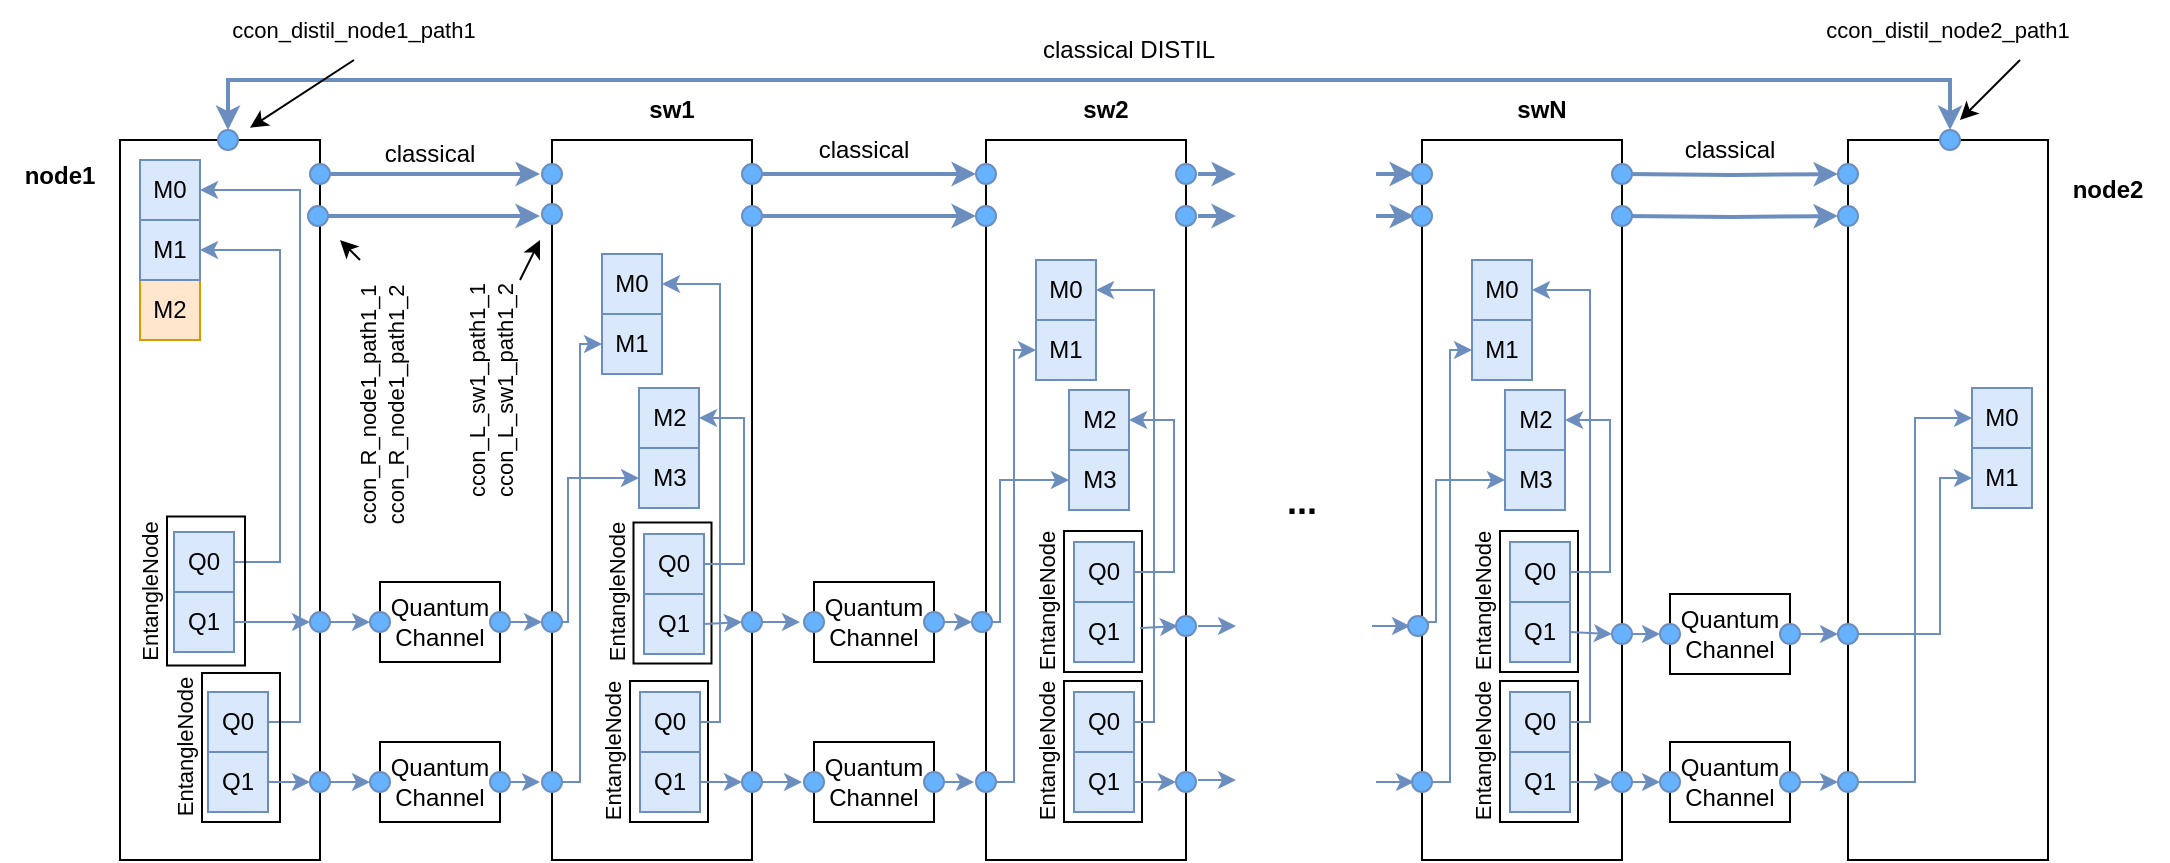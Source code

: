 <mxfile version="24.1.0" type="device">
  <diagram name="Página-1" id="eLkDxXY-62TLMYeRFwhm">
    <mxGraphModel dx="810" dy="454" grid="1" gridSize="10" guides="1" tooltips="1" connect="1" arrows="1" fold="1" page="1" pageScale="1" pageWidth="1169" pageHeight="827" math="0" shadow="0">
      <root>
        <mxCell id="0" />
        <mxCell id="1" parent="0" />
        <mxCell id="9aIz3eH4mraqbj3gu_Gu-1" value="" style="rounded=0;whiteSpace=wrap;html=1;" parent="1" vertex="1">
          <mxGeometry x="80" y="80" width="100" height="360" as="geometry" />
        </mxCell>
        <mxCell id="9aIz3eH4mraqbj3gu_Gu-2" value="&lt;b&gt;node1&lt;/b&gt;" style="text;html=1;align=center;verticalAlign=middle;whiteSpace=wrap;rounded=0;" parent="1" vertex="1">
          <mxGeometry x="20" y="83" width="60" height="30" as="geometry" />
        </mxCell>
        <mxCell id="9aIz3eH4mraqbj3gu_Gu-3" value="M2" style="rounded=0;whiteSpace=wrap;html=1;fillColor=#ffe6cc;strokeColor=#d79b00;" parent="1" vertex="1">
          <mxGeometry x="90" y="150" width="30" height="30" as="geometry" />
        </mxCell>
        <mxCell id="9aIz3eH4mraqbj3gu_Gu-4" value="M0" style="rounded=0;whiteSpace=wrap;html=1;fillColor=#dae8fc;strokeColor=#6c8ebf;" parent="1" vertex="1">
          <mxGeometry x="90" y="90" width="30" height="30" as="geometry" />
        </mxCell>
        <mxCell id="9aIz3eH4mraqbj3gu_Gu-5" value="M1" style="rounded=0;whiteSpace=wrap;html=1;fillColor=#dae8fc;strokeColor=#6c8ebf;" parent="1" vertex="1">
          <mxGeometry x="90" y="120" width="30" height="30" as="geometry" />
        </mxCell>
        <mxCell id="9aIz3eH4mraqbj3gu_Gu-9" style="edgeStyle=orthogonalEdgeStyle;rounded=0;orthogonalLoop=1;jettySize=auto;html=1;exitX=1;exitY=0.5;exitDx=0;exitDy=0;entryX=1;entryY=0.5;entryDx=0;entryDy=0;fillColor=#dae8fc;strokeColor=#6c8ebf;" parent="1" source="9aIz3eH4mraqbj3gu_Gu-6" target="9aIz3eH4mraqbj3gu_Gu-4" edge="1">
          <mxGeometry relative="1" as="geometry">
            <Array as="points">
              <mxPoint x="170" y="371" />
              <mxPoint x="170" y="105" />
            </Array>
          </mxGeometry>
        </mxCell>
        <mxCell id="9aIz3eH4mraqbj3gu_Gu-6" value="Q0" style="rounded=0;whiteSpace=wrap;html=1;fillColor=#dae8fc;strokeColor=#6c8ebf;" parent="1" vertex="1">
          <mxGeometry x="124" y="356" width="30" height="30" as="geometry" />
        </mxCell>
        <mxCell id="9aIz3eH4mraqbj3gu_Gu-8" value="&lt;div&gt;&lt;font style=&quot;font-size: 11px;&quot;&gt;EntangleNode&lt;/font&gt;&lt;br&gt;&lt;/div&gt;" style="rounded=0;whiteSpace=wrap;html=1;rotation=-90;fillColor=none;labelPosition=center;verticalLabelPosition=top;align=center;verticalAlign=bottom;labelBackgroundColor=default;" parent="1" vertex="1">
          <mxGeometry x="103.25" y="364.25" width="74.5" height="39" as="geometry" />
        </mxCell>
        <mxCell id="9aIz3eH4mraqbj3gu_Gu-11" style="edgeStyle=orthogonalEdgeStyle;rounded=0;orthogonalLoop=1;jettySize=auto;html=1;exitX=1;exitY=0.5;exitDx=0;exitDy=0;entryX=0;entryY=0.5;entryDx=0;entryDy=0;fillColor=#dae8fc;strokeColor=#6c8ebf;" parent="1" source="9aIz3eH4mraqbj3gu_Gu-7" target="9aIz3eH4mraqbj3gu_Gu-10" edge="1">
          <mxGeometry relative="1" as="geometry" />
        </mxCell>
        <mxCell id="9aIz3eH4mraqbj3gu_Gu-7" value="Q1" style="rounded=0;whiteSpace=wrap;html=1;fillColor=#dae8fc;strokeColor=#6c8ebf;" parent="1" vertex="1">
          <mxGeometry x="124" y="386" width="30" height="30" as="geometry" />
        </mxCell>
        <mxCell id="9aIz3eH4mraqbj3gu_Gu-19" style="edgeStyle=orthogonalEdgeStyle;rounded=0;orthogonalLoop=1;jettySize=auto;html=1;exitX=1;exitY=0.5;exitDx=0;exitDy=0;entryX=0;entryY=0.5;entryDx=0;entryDy=0;fillColor=#dae8fc;strokeColor=#6c8ebf;" parent="1" source="9aIz3eH4mraqbj3gu_Gu-10" target="9aIz3eH4mraqbj3gu_Gu-16" edge="1">
          <mxGeometry relative="1" as="geometry" />
        </mxCell>
        <mxCell id="9aIz3eH4mraqbj3gu_Gu-10" value="" style="ellipse;whiteSpace=wrap;html=1;aspect=fixed;fillColor=#66B2FF;strokeColor=#6c8ebf;" parent="1" vertex="1">
          <mxGeometry x="175" y="396" width="10" height="10" as="geometry" />
        </mxCell>
        <mxCell id="9aIz3eH4mraqbj3gu_Gu-121" style="edgeStyle=orthogonalEdgeStyle;rounded=0;orthogonalLoop=1;jettySize=auto;html=1;exitX=1;exitY=0.5;exitDx=0;exitDy=0;fillColor=#dae8fc;strokeColor=#6c8ebf;strokeWidth=2;" parent="1" source="9aIz3eH4mraqbj3gu_Gu-12" edge="1">
          <mxGeometry relative="1" as="geometry">
            <mxPoint x="290" y="97" as="targetPoint" />
          </mxGeometry>
        </mxCell>
        <mxCell id="9aIz3eH4mraqbj3gu_Gu-12" value="" style="ellipse;whiteSpace=wrap;html=1;aspect=fixed;fillColor=#66B2FF;strokeColor=#6c8ebf;" parent="1" vertex="1">
          <mxGeometry x="175" y="92" width="10" height="10" as="geometry" />
        </mxCell>
        <mxCell id="9aIz3eH4mraqbj3gu_Gu-14" value="Quantum&lt;div&gt;Channel&lt;/div&gt;" style="rounded=0;whiteSpace=wrap;html=1;" parent="1" vertex="1">
          <mxGeometry x="210" y="381" width="60" height="40" as="geometry" />
        </mxCell>
        <mxCell id="9aIz3eH4mraqbj3gu_Gu-16" value="" style="ellipse;whiteSpace=wrap;html=1;aspect=fixed;fillColor=#66B2FF;strokeColor=#6c8ebf;" parent="1" vertex="1">
          <mxGeometry x="205" y="396" width="10" height="10" as="geometry" />
        </mxCell>
        <mxCell id="9aIz3eH4mraqbj3gu_Gu-37" style="edgeStyle=orthogonalEdgeStyle;rounded=0;orthogonalLoop=1;jettySize=auto;html=1;exitX=1;exitY=0.5;exitDx=0;exitDy=0;fillColor=#dae8fc;strokeColor=#6c8ebf;" parent="1" source="9aIz3eH4mraqbj3gu_Gu-20" edge="1">
          <mxGeometry relative="1" as="geometry">
            <mxPoint x="290" y="401" as="targetPoint" />
          </mxGeometry>
        </mxCell>
        <mxCell id="9aIz3eH4mraqbj3gu_Gu-20" value="" style="ellipse;whiteSpace=wrap;html=1;aspect=fixed;fillColor=#66B2FF;strokeColor=#6c8ebf;" parent="1" vertex="1">
          <mxGeometry x="265" y="396" width="10" height="10" as="geometry" />
        </mxCell>
        <mxCell id="9aIz3eH4mraqbj3gu_Gu-21" value="" style="rounded=0;whiteSpace=wrap;html=1;" parent="1" vertex="1">
          <mxGeometry x="296" y="80" width="100" height="360" as="geometry" />
        </mxCell>
        <mxCell id="9aIz3eH4mraqbj3gu_Gu-22" value="&lt;b&gt;sw1&lt;/b&gt;" style="text;html=1;align=center;verticalAlign=middle;whiteSpace=wrap;rounded=0;" parent="1" vertex="1">
          <mxGeometry x="326" y="50" width="60" height="30" as="geometry" />
        </mxCell>
        <mxCell id="9aIz3eH4mraqbj3gu_Gu-24" value="M0" style="rounded=0;whiteSpace=wrap;html=1;fillColor=#dae8fc;strokeColor=#6c8ebf;" parent="1" vertex="1">
          <mxGeometry x="321" y="137" width="30" height="30" as="geometry" />
        </mxCell>
        <mxCell id="9aIz3eH4mraqbj3gu_Gu-25" value="M1" style="rounded=0;whiteSpace=wrap;html=1;fillColor=#dae8fc;strokeColor=#6c8ebf;" parent="1" vertex="1">
          <mxGeometry x="321" y="167" width="30" height="30" as="geometry" />
        </mxCell>
        <mxCell id="9aIz3eH4mraqbj3gu_Gu-28" value="&lt;div&gt;&lt;font style=&quot;font-size: 11px;&quot;&gt;EntangleNode&lt;/font&gt;&lt;br&gt;&lt;/div&gt;" style="rounded=0;whiteSpace=wrap;html=1;rotation=-90;fillColor=none;labelPosition=center;verticalLabelPosition=top;align=center;verticalAlign=bottom;labelBackgroundColor=default;" parent="1" vertex="1">
          <mxGeometry x="319.25" y="366.25" width="70.5" height="39" as="geometry" />
        </mxCell>
        <mxCell id="9aIz3eH4mraqbj3gu_Gu-42" style="edgeStyle=orthogonalEdgeStyle;rounded=0;orthogonalLoop=1;jettySize=auto;html=1;exitX=1;exitY=0.5;exitDx=0;exitDy=0;entryX=1;entryY=0.5;entryDx=0;entryDy=0;fillColor=#dae8fc;strokeColor=#6c8ebf;" parent="1" source="9aIz3eH4mraqbj3gu_Gu-27" target="9aIz3eH4mraqbj3gu_Gu-24" edge="1">
          <mxGeometry relative="1" as="geometry">
            <Array as="points">
              <mxPoint x="380" y="371" />
              <mxPoint x="380" y="152" />
            </Array>
          </mxGeometry>
        </mxCell>
        <mxCell id="9aIz3eH4mraqbj3gu_Gu-27" value="Q0" style="rounded=0;whiteSpace=wrap;html=1;fillColor=#dae8fc;strokeColor=#6c8ebf;" parent="1" vertex="1">
          <mxGeometry x="340" y="356" width="30" height="30" as="geometry" />
        </mxCell>
        <mxCell id="9aIz3eH4mraqbj3gu_Gu-29" style="edgeStyle=orthogonalEdgeStyle;rounded=0;orthogonalLoop=1;jettySize=auto;html=1;exitX=1;exitY=0.5;exitDx=0;exitDy=0;entryX=0;entryY=0.5;entryDx=0;entryDy=0;fillColor=#dae8fc;strokeColor=#6c8ebf;" parent="1" source="9aIz3eH4mraqbj3gu_Gu-30" target="9aIz3eH4mraqbj3gu_Gu-32" edge="1">
          <mxGeometry relative="1" as="geometry" />
        </mxCell>
        <mxCell id="9aIz3eH4mraqbj3gu_Gu-30" value="Q1" style="rounded=0;whiteSpace=wrap;html=1;fillColor=#dae8fc;strokeColor=#6c8ebf;" parent="1" vertex="1">
          <mxGeometry x="340" y="386" width="30" height="30" as="geometry" />
        </mxCell>
        <mxCell id="9aIz3eH4mraqbj3gu_Gu-31" style="edgeStyle=orthogonalEdgeStyle;rounded=0;orthogonalLoop=1;jettySize=auto;html=1;exitX=1;exitY=0.5;exitDx=0;exitDy=0;entryX=0;entryY=0.5;entryDx=0;entryDy=0;fillColor=#dae8fc;strokeColor=#6c8ebf;" parent="1" source="9aIz3eH4mraqbj3gu_Gu-32" edge="1">
          <mxGeometry relative="1" as="geometry">
            <mxPoint x="421" y="401" as="targetPoint" />
          </mxGeometry>
        </mxCell>
        <mxCell id="9aIz3eH4mraqbj3gu_Gu-32" value="" style="ellipse;whiteSpace=wrap;html=1;aspect=fixed;fillColor=#66B2FF;strokeColor=#6c8ebf;" parent="1" vertex="1">
          <mxGeometry x="391" y="396" width="10" height="10" as="geometry" />
        </mxCell>
        <mxCell id="9aIz3eH4mraqbj3gu_Gu-106" style="edgeStyle=orthogonalEdgeStyle;rounded=0;orthogonalLoop=1;jettySize=auto;html=1;exitX=1;exitY=0.5;exitDx=0;exitDy=0;entryX=0;entryY=0.5;entryDx=0;entryDy=0;fillColor=#dae8fc;strokeColor=#6c8ebf;strokeWidth=2;" parent="1" source="9aIz3eH4mraqbj3gu_Gu-33" target="9aIz3eH4mraqbj3gu_Gu-62" edge="1">
          <mxGeometry relative="1" as="geometry" />
        </mxCell>
        <mxCell id="9aIz3eH4mraqbj3gu_Gu-33" value="" style="ellipse;whiteSpace=wrap;html=1;aspect=fixed;fillColor=#66B2FF;strokeColor=#6c8ebf;" parent="1" vertex="1">
          <mxGeometry x="391" y="92" width="10" height="10" as="geometry" />
        </mxCell>
        <mxCell id="9aIz3eH4mraqbj3gu_Gu-41" style="edgeStyle=orthogonalEdgeStyle;rounded=0;orthogonalLoop=1;jettySize=auto;html=1;exitX=1;exitY=0.5;exitDx=0;exitDy=0;entryX=0;entryY=0.5;entryDx=0;entryDy=0;fillColor=#dae8fc;strokeColor=#6c8ebf;" parent="1" source="9aIz3eH4mraqbj3gu_Gu-35" target="9aIz3eH4mraqbj3gu_Gu-25" edge="1">
          <mxGeometry relative="1" as="geometry">
            <Array as="points">
              <mxPoint x="310" y="401" />
              <mxPoint x="310" y="182" />
            </Array>
          </mxGeometry>
        </mxCell>
        <mxCell id="9aIz3eH4mraqbj3gu_Gu-35" value="" style="ellipse;whiteSpace=wrap;html=1;aspect=fixed;fillColor=#66B2FF;strokeColor=#6c8ebf;" parent="1" vertex="1">
          <mxGeometry x="291" y="396" width="10" height="10" as="geometry" />
        </mxCell>
        <mxCell id="9aIz3eH4mraqbj3gu_Gu-13" value="" style="ellipse;whiteSpace=wrap;html=1;aspect=fixed;fillColor=#66B2FF;strokeColor=#6c8ebf;" parent="1" vertex="1">
          <mxGeometry x="291" y="92" width="10" height="10" as="geometry" />
        </mxCell>
        <mxCell id="9aIz3eH4mraqbj3gu_Gu-43" value="Quantum&lt;div&gt;Channel&lt;/div&gt;" style="rounded=0;whiteSpace=wrap;html=1;" parent="1" vertex="1">
          <mxGeometry x="427" y="381" width="60" height="40" as="geometry" />
        </mxCell>
        <mxCell id="9aIz3eH4mraqbj3gu_Gu-44" value="" style="ellipse;whiteSpace=wrap;html=1;aspect=fixed;fillColor=#66B2FF;strokeColor=#6c8ebf;" parent="1" vertex="1">
          <mxGeometry x="422" y="396" width="10" height="10" as="geometry" />
        </mxCell>
        <mxCell id="9aIz3eH4mraqbj3gu_Gu-45" style="edgeStyle=orthogonalEdgeStyle;rounded=0;orthogonalLoop=1;jettySize=auto;html=1;exitX=1;exitY=0.5;exitDx=0;exitDy=0;fillColor=#dae8fc;strokeColor=#6c8ebf;" parent="1" source="9aIz3eH4mraqbj3gu_Gu-46" edge="1">
          <mxGeometry relative="1" as="geometry">
            <mxPoint x="507" y="401" as="targetPoint" />
          </mxGeometry>
        </mxCell>
        <mxCell id="9aIz3eH4mraqbj3gu_Gu-46" value="" style="ellipse;whiteSpace=wrap;html=1;aspect=fixed;fillColor=#66B2FF;strokeColor=#6c8ebf;" parent="1" vertex="1">
          <mxGeometry x="482" y="396" width="10" height="10" as="geometry" />
        </mxCell>
        <mxCell id="9aIz3eH4mraqbj3gu_Gu-47" value="" style="rounded=0;whiteSpace=wrap;html=1;" parent="1" vertex="1">
          <mxGeometry x="513" y="80" width="100" height="360" as="geometry" />
        </mxCell>
        <mxCell id="9aIz3eH4mraqbj3gu_Gu-48" value="&lt;b&gt;sw2&lt;/b&gt;" style="text;html=1;align=center;verticalAlign=middle;whiteSpace=wrap;rounded=0;" parent="1" vertex="1">
          <mxGeometry x="543" y="50" width="60" height="30" as="geometry" />
        </mxCell>
        <mxCell id="9aIz3eH4mraqbj3gu_Gu-49" value="M0" style="rounded=0;whiteSpace=wrap;html=1;fillColor=#dae8fc;strokeColor=#6c8ebf;" parent="1" vertex="1">
          <mxGeometry x="538" y="140" width="30" height="30" as="geometry" />
        </mxCell>
        <mxCell id="9aIz3eH4mraqbj3gu_Gu-50" value="M1" style="rounded=0;whiteSpace=wrap;html=1;fillColor=#dae8fc;strokeColor=#6c8ebf;" parent="1" vertex="1">
          <mxGeometry x="538" y="170" width="30" height="30" as="geometry" />
        </mxCell>
        <mxCell id="9aIz3eH4mraqbj3gu_Gu-51" value="&lt;div&gt;&lt;font style=&quot;font-size: 11px;&quot;&gt;EntangleNode&lt;/font&gt;&lt;br&gt;&lt;/div&gt;" style="rounded=0;whiteSpace=wrap;html=1;rotation=-90;fillColor=none;labelPosition=center;verticalLabelPosition=top;align=center;verticalAlign=bottom;labelBackgroundColor=default;" parent="1" vertex="1">
          <mxGeometry x="536.25" y="366.25" width="70.5" height="39" as="geometry" />
        </mxCell>
        <mxCell id="9aIz3eH4mraqbj3gu_Gu-52" style="edgeStyle=orthogonalEdgeStyle;rounded=0;orthogonalLoop=1;jettySize=auto;html=1;exitX=1;exitY=0.5;exitDx=0;exitDy=0;entryX=1;entryY=0.5;entryDx=0;entryDy=0;fillColor=#dae8fc;strokeColor=#6c8ebf;" parent="1" source="9aIz3eH4mraqbj3gu_Gu-53" target="9aIz3eH4mraqbj3gu_Gu-49" edge="1">
          <mxGeometry relative="1" as="geometry">
            <Array as="points">
              <mxPoint x="597" y="371" />
              <mxPoint x="597" y="155" />
            </Array>
          </mxGeometry>
        </mxCell>
        <mxCell id="9aIz3eH4mraqbj3gu_Gu-53" value="Q0" style="rounded=0;whiteSpace=wrap;html=1;fillColor=#dae8fc;strokeColor=#6c8ebf;" parent="1" vertex="1">
          <mxGeometry x="557" y="356" width="30" height="30" as="geometry" />
        </mxCell>
        <mxCell id="9aIz3eH4mraqbj3gu_Gu-54" style="edgeStyle=orthogonalEdgeStyle;rounded=0;orthogonalLoop=1;jettySize=auto;html=1;exitX=1;exitY=0.5;exitDx=0;exitDy=0;entryX=0;entryY=0.5;entryDx=0;entryDy=0;fillColor=#dae8fc;strokeColor=#6c8ebf;" parent="1" source="9aIz3eH4mraqbj3gu_Gu-55" target="9aIz3eH4mraqbj3gu_Gu-57" edge="1">
          <mxGeometry relative="1" as="geometry" />
        </mxCell>
        <mxCell id="9aIz3eH4mraqbj3gu_Gu-55" value="Q1" style="rounded=0;whiteSpace=wrap;html=1;fillColor=#dae8fc;strokeColor=#6c8ebf;" parent="1" vertex="1">
          <mxGeometry x="557" y="386" width="30" height="30" as="geometry" />
        </mxCell>
        <mxCell id="9aIz3eH4mraqbj3gu_Gu-57" value="" style="ellipse;whiteSpace=wrap;html=1;aspect=fixed;fillColor=#66B2FF;strokeColor=#6c8ebf;" parent="1" vertex="1">
          <mxGeometry x="608" y="396" width="10" height="10" as="geometry" />
        </mxCell>
        <mxCell id="9aIz3eH4mraqbj3gu_Gu-58" value="" style="ellipse;whiteSpace=wrap;html=1;aspect=fixed;fillColor=#66B2FF;strokeColor=#6c8ebf;" parent="1" vertex="1">
          <mxGeometry x="608" y="92" width="10" height="10" as="geometry" />
        </mxCell>
        <mxCell id="9aIz3eH4mraqbj3gu_Gu-60" style="edgeStyle=orthogonalEdgeStyle;rounded=0;orthogonalLoop=1;jettySize=auto;html=1;exitX=1;exitY=0.5;exitDx=0;exitDy=0;entryX=0;entryY=0.5;entryDx=0;entryDy=0;fillColor=#dae8fc;strokeColor=#6c8ebf;" parent="1" source="9aIz3eH4mraqbj3gu_Gu-61" target="9aIz3eH4mraqbj3gu_Gu-50" edge="1">
          <mxGeometry relative="1" as="geometry">
            <Array as="points">
              <mxPoint x="527" y="401" />
              <mxPoint x="527" y="185" />
            </Array>
          </mxGeometry>
        </mxCell>
        <mxCell id="9aIz3eH4mraqbj3gu_Gu-61" value="" style="ellipse;whiteSpace=wrap;html=1;aspect=fixed;fillColor=#66B2FF;strokeColor=#6c8ebf;" parent="1" vertex="1">
          <mxGeometry x="508" y="396" width="10" height="10" as="geometry" />
        </mxCell>
        <mxCell id="9aIz3eH4mraqbj3gu_Gu-62" value="" style="ellipse;whiteSpace=wrap;html=1;aspect=fixed;fillColor=#66B2FF;strokeColor=#6c8ebf;" parent="1" vertex="1">
          <mxGeometry x="508" y="92" width="10" height="10" as="geometry" />
        </mxCell>
        <mxCell id="9aIz3eH4mraqbj3gu_Gu-63" value="&lt;b&gt;&lt;font style=&quot;font-size: 18px;&quot;&gt;...&lt;/font&gt;&lt;/b&gt;" style="rounded=0;whiteSpace=wrap;html=1;strokeColor=none;" parent="1" vertex="1">
          <mxGeometry x="641" y="100" width="60" height="321" as="geometry" />
        </mxCell>
        <mxCell id="9aIz3eH4mraqbj3gu_Gu-108" style="edgeStyle=orthogonalEdgeStyle;rounded=0;orthogonalLoop=1;jettySize=auto;html=1;exitX=1;exitY=0.5;exitDx=0;exitDy=0;fillColor=#dae8fc;strokeColor=#6c8ebf;strokeWidth=2;" parent="1" target="9aIz3eH4mraqbj3gu_Gu-107" edge="1">
          <mxGeometry relative="1" as="geometry">
            <mxPoint x="832" y="97" as="sourcePoint" />
          </mxGeometry>
        </mxCell>
        <mxCell id="9aIz3eH4mraqbj3gu_Gu-82" value="" style="rounded=0;whiteSpace=wrap;html=1;" parent="1" vertex="1">
          <mxGeometry x="944" y="80" width="100" height="360" as="geometry" />
        </mxCell>
        <mxCell id="9aIz3eH4mraqbj3gu_Gu-83" value="&lt;b&gt;node2&lt;/b&gt;" style="text;html=1;align=center;verticalAlign=middle;whiteSpace=wrap;rounded=0;" parent="1" vertex="1">
          <mxGeometry x="1044" y="90" width="60" height="30" as="geometry" />
        </mxCell>
        <mxCell id="9aIz3eH4mraqbj3gu_Gu-85" value="M0" style="rounded=0;whiteSpace=wrap;html=1;fillColor=#dae8fc;strokeColor=#6c8ebf;" parent="1" vertex="1">
          <mxGeometry x="1006" y="204" width="30" height="30" as="geometry" />
        </mxCell>
        <mxCell id="9aIz3eH4mraqbj3gu_Gu-86" value="M1" style="rounded=0;whiteSpace=wrap;html=1;fillColor=#dae8fc;strokeColor=#6c8ebf;" parent="1" vertex="1">
          <mxGeometry x="1006" y="234" width="30" height="30" as="geometry" />
        </mxCell>
        <mxCell id="9aIz3eH4mraqbj3gu_Gu-94" value="Quantum&lt;div&gt;Channel&lt;/div&gt;" style="rounded=0;whiteSpace=wrap;html=1;" parent="1" vertex="1">
          <mxGeometry x="855" y="381" width="60" height="40" as="geometry" />
        </mxCell>
        <mxCell id="9aIz3eH4mraqbj3gu_Gu-95" value="" style="ellipse;whiteSpace=wrap;html=1;aspect=fixed;fillColor=#66B2FF;strokeColor=#6c8ebf;" parent="1" vertex="1">
          <mxGeometry x="850" y="396" width="10" height="10" as="geometry" />
        </mxCell>
        <mxCell id="9aIz3eH4mraqbj3gu_Gu-98" style="edgeStyle=orthogonalEdgeStyle;rounded=0;orthogonalLoop=1;jettySize=auto;html=1;exitX=1;exitY=0.5;exitDx=0;exitDy=0;entryX=0;entryY=0.5;entryDx=0;entryDy=0;fillColor=#dae8fc;strokeColor=#6c8ebf;" parent="1" source="9aIz3eH4mraqbj3gu_Gu-96" target="9aIz3eH4mraqbj3gu_Gu-97" edge="1">
          <mxGeometry relative="1" as="geometry" />
        </mxCell>
        <mxCell id="9aIz3eH4mraqbj3gu_Gu-96" value="" style="ellipse;whiteSpace=wrap;html=1;aspect=fixed;fillColor=#66B2FF;strokeColor=#6c8ebf;" parent="1" vertex="1">
          <mxGeometry x="910" y="396" width="10" height="10" as="geometry" />
        </mxCell>
        <mxCell id="9aIz3eH4mraqbj3gu_Gu-103" style="edgeStyle=orthogonalEdgeStyle;rounded=0;orthogonalLoop=1;jettySize=auto;html=1;exitX=1;exitY=0.5;exitDx=0;exitDy=0;entryX=0;entryY=0.5;entryDx=0;entryDy=0;fillColor=#dae8fc;strokeColor=#6c8ebf;" parent="1" source="9aIz3eH4mraqbj3gu_Gu-97" target="9aIz3eH4mraqbj3gu_Gu-85" edge="1">
          <mxGeometry relative="1" as="geometry" />
        </mxCell>
        <mxCell id="9aIz3eH4mraqbj3gu_Gu-97" value="" style="ellipse;whiteSpace=wrap;html=1;aspect=fixed;fillColor=#66B2FF;strokeColor=#6c8ebf;" parent="1" vertex="1">
          <mxGeometry x="939" y="396" width="10" height="10" as="geometry" />
        </mxCell>
        <mxCell id="9aIz3eH4mraqbj3gu_Gu-100" style="edgeStyle=orthogonalEdgeStyle;rounded=0;orthogonalLoop=1;jettySize=auto;html=1;exitX=1;exitY=0.5;exitDx=0;exitDy=0;entryX=0;entryY=0.5;entryDx=0;entryDy=0;fillColor=#dae8fc;strokeColor=#6c8ebf;" parent="1" edge="1">
          <mxGeometry relative="1" as="geometry">
            <mxPoint x="619" y="400" as="sourcePoint" />
            <mxPoint x="638" y="400" as="targetPoint" />
          </mxGeometry>
        </mxCell>
        <mxCell id="9aIz3eH4mraqbj3gu_Gu-101" style="edgeStyle=orthogonalEdgeStyle;rounded=0;orthogonalLoop=1;jettySize=auto;html=1;exitX=1;exitY=0.5;exitDx=0;exitDy=0;entryX=0;entryY=0.5;entryDx=0;entryDy=0;fillColor=#dae8fc;strokeColor=#6c8ebf;strokeWidth=2;" parent="1" edge="1">
          <mxGeometry relative="1" as="geometry">
            <mxPoint x="619" y="97" as="sourcePoint" />
            <mxPoint x="638" y="97" as="targetPoint" />
          </mxGeometry>
        </mxCell>
        <mxCell id="9aIz3eH4mraqbj3gu_Gu-107" value="" style="ellipse;whiteSpace=wrap;html=1;aspect=fixed;fillColor=#66B2FF;strokeColor=#6c8ebf;" parent="1" vertex="1">
          <mxGeometry x="939" y="92" width="10" height="10" as="geometry" />
        </mxCell>
        <mxCell id="9aIz3eH4mraqbj3gu_Gu-109" value="classical" style="text;html=1;align=center;verticalAlign=middle;whiteSpace=wrap;rounded=0;" parent="1" vertex="1">
          <mxGeometry x="205" y="72" width="60" height="30" as="geometry" />
        </mxCell>
        <mxCell id="9aIz3eH4mraqbj3gu_Gu-110" value="classical" style="text;html=1;align=center;verticalAlign=middle;whiteSpace=wrap;rounded=0;" parent="1" vertex="1">
          <mxGeometry x="422" y="70" width="60" height="30" as="geometry" />
        </mxCell>
        <mxCell id="9aIz3eH4mraqbj3gu_Gu-111" value="classical" style="text;html=1;align=center;verticalAlign=middle;whiteSpace=wrap;rounded=0;" parent="1" vertex="1">
          <mxGeometry x="855" y="70" width="60" height="30" as="geometry" />
        </mxCell>
        <mxCell id="9aIz3eH4mraqbj3gu_Gu-115" value="ccon_L_sw1_path1_1&lt;div&gt;ccon_L_sw1_path1_2&lt;br&gt;&lt;/div&gt;" style="text;html=1;align=center;verticalAlign=middle;whiteSpace=wrap;rounded=0;fontSize=11;rotation=-90;" parent="1" vertex="1">
          <mxGeometry x="205" y="190" width="121" height="30" as="geometry" />
        </mxCell>
        <mxCell id="9aIz3eH4mraqbj3gu_Gu-112" value="ccon_R_node1_path1_1&lt;div&gt;ccon_R_node1_path1_2&lt;br&gt;&lt;/div&gt;" style="text;html=1;align=center;verticalAlign=middle;whiteSpace=wrap;rounded=0;fontSize=11;rotation=-90;" parent="1" vertex="1">
          <mxGeometry x="147.25" y="197" width="127.75" height="30" as="geometry" />
        </mxCell>
        <mxCell id="9aIz3eH4mraqbj3gu_Gu-123" value="" style="endArrow=classic;html=1;rounded=0;" parent="1" edge="1">
          <mxGeometry width="50" height="50" relative="1" as="geometry">
            <mxPoint x="200" y="140" as="sourcePoint" />
            <mxPoint x="190" y="130" as="targetPoint" />
          </mxGeometry>
        </mxCell>
        <mxCell id="9aIz3eH4mraqbj3gu_Gu-124" value="" style="endArrow=classic;html=1;rounded=0;" parent="1" edge="1">
          <mxGeometry width="50" height="50" relative="1" as="geometry">
            <mxPoint x="280" y="150" as="sourcePoint" />
            <mxPoint x="290" y="130" as="targetPoint" />
          </mxGeometry>
        </mxCell>
        <mxCell id="9aIz3eH4mraqbj3gu_Gu-128" style="edgeStyle=orthogonalEdgeStyle;rounded=0;orthogonalLoop=1;jettySize=auto;html=1;exitX=1;exitY=0.5;exitDx=0;exitDy=0;entryX=1;entryY=0.5;entryDx=0;entryDy=0;fillColor=#dae8fc;strokeColor=#6c8ebf;" parent="1" source="9aIz3eH4mraqbj3gu_Gu-125" target="9aIz3eH4mraqbj3gu_Gu-5" edge="1">
          <mxGeometry relative="1" as="geometry">
            <Array as="points">
              <mxPoint x="160" y="291" />
              <mxPoint x="160" y="135" />
            </Array>
          </mxGeometry>
        </mxCell>
        <mxCell id="9aIz3eH4mraqbj3gu_Gu-125" value="Q0" style="rounded=0;whiteSpace=wrap;html=1;fillColor=#dae8fc;strokeColor=#6c8ebf;" parent="1" vertex="1">
          <mxGeometry x="107" y="276" width="30" height="30" as="geometry" />
        </mxCell>
        <mxCell id="9aIz3eH4mraqbj3gu_Gu-126" value="&lt;div&gt;&lt;font style=&quot;font-size: 11px;&quot;&gt;EntangleNode&lt;/font&gt;&lt;br&gt;&lt;/div&gt;" style="rounded=0;whiteSpace=wrap;html=1;rotation=-90;fillColor=none;labelPosition=center;verticalLabelPosition=top;align=center;verticalAlign=bottom;labelBackgroundColor=default;" parent="1" vertex="1">
          <mxGeometry x="85.75" y="286" width="74.5" height="39" as="geometry" />
        </mxCell>
        <mxCell id="9aIz3eH4mraqbj3gu_Gu-141" style="edgeStyle=orthogonalEdgeStyle;rounded=0;orthogonalLoop=1;jettySize=auto;html=1;exitX=1;exitY=0.5;exitDx=0;exitDy=0;entryX=0;entryY=0.5;entryDx=0;entryDy=0;fillColor=#dae8fc;strokeColor=#6c8ebf;" parent="1" source="9aIz3eH4mraqbj3gu_Gu-127" target="9aIz3eH4mraqbj3gu_Gu-131" edge="1">
          <mxGeometry relative="1" as="geometry" />
        </mxCell>
        <mxCell id="9aIz3eH4mraqbj3gu_Gu-127" value="Q1" style="rounded=0;whiteSpace=wrap;html=1;fillColor=#dae8fc;strokeColor=#6c8ebf;" parent="1" vertex="1">
          <mxGeometry x="107" y="306" width="30" height="30" as="geometry" />
        </mxCell>
        <mxCell id="9aIz3eH4mraqbj3gu_Gu-142" style="edgeStyle=orthogonalEdgeStyle;rounded=0;orthogonalLoop=1;jettySize=auto;html=1;exitX=1;exitY=0.5;exitDx=0;exitDy=0;entryX=0;entryY=0.5;entryDx=0;entryDy=0;fillColor=#dae8fc;strokeColor=#6c8ebf;" parent="1" source="9aIz3eH4mraqbj3gu_Gu-131" target="9aIz3eH4mraqbj3gu_Gu-133" edge="1">
          <mxGeometry relative="1" as="geometry" />
        </mxCell>
        <mxCell id="9aIz3eH4mraqbj3gu_Gu-131" value="" style="ellipse;whiteSpace=wrap;html=1;aspect=fixed;fillColor=#66B2FF;strokeColor=#6c8ebf;" parent="1" vertex="1">
          <mxGeometry x="175" y="316" width="10" height="10" as="geometry" />
        </mxCell>
        <mxCell id="9aIz3eH4mraqbj3gu_Gu-132" value="Quantum&lt;div&gt;Channel&lt;/div&gt;" style="rounded=0;whiteSpace=wrap;html=1;" parent="1" vertex="1">
          <mxGeometry x="210" y="301" width="60" height="40" as="geometry" />
        </mxCell>
        <mxCell id="9aIz3eH4mraqbj3gu_Gu-133" value="" style="ellipse;whiteSpace=wrap;html=1;aspect=fixed;fillColor=#66B2FF;strokeColor=#6c8ebf;" parent="1" vertex="1">
          <mxGeometry x="205" y="316" width="10" height="10" as="geometry" />
        </mxCell>
        <mxCell id="9aIz3eH4mraqbj3gu_Gu-143" style="edgeStyle=orthogonalEdgeStyle;rounded=0;orthogonalLoop=1;jettySize=auto;html=1;exitX=1;exitY=0.5;exitDx=0;exitDy=0;entryX=0;entryY=0.5;entryDx=0;entryDy=0;fillColor=#dae8fc;strokeColor=#6c8ebf;" parent="1" target="9aIz3eH4mraqbj3gu_Gu-136" edge="1">
          <mxGeometry relative="1" as="geometry">
            <mxPoint x="275" y="321" as="sourcePoint" />
          </mxGeometry>
        </mxCell>
        <mxCell id="9aIz3eH4mraqbj3gu_Gu-154" style="edgeStyle=orthogonalEdgeStyle;rounded=0;orthogonalLoop=1;jettySize=auto;html=1;exitX=1;exitY=0.5;exitDx=0;exitDy=0;entryX=0;entryY=0.5;entryDx=0;entryDy=0;fillColor=#dae8fc;strokeColor=#6c8ebf;" parent="1" target="9aIz3eH4mraqbj3gu_Gu-149" edge="1">
          <mxGeometry relative="1" as="geometry">
            <mxPoint x="295" y="321" as="sourcePoint" />
            <mxPoint x="333.5" y="249" as="targetPoint" />
            <Array as="points">
              <mxPoint x="304" y="321" />
              <mxPoint x="304" y="249" />
            </Array>
          </mxGeometry>
        </mxCell>
        <mxCell id="9aIz3eH4mraqbj3gu_Gu-136" value="" style="ellipse;whiteSpace=wrap;html=1;aspect=fixed;fillColor=#66B2FF;strokeColor=#6c8ebf;" parent="1" vertex="1">
          <mxGeometry x="291" y="316" width="10" height="10" as="geometry" />
        </mxCell>
        <mxCell id="9aIz3eH4mraqbj3gu_Gu-147" style="edgeStyle=orthogonalEdgeStyle;rounded=0;orthogonalLoop=1;jettySize=auto;html=1;exitX=1;exitY=0.5;exitDx=0;exitDy=0;fillColor=#dae8fc;strokeColor=#6c8ebf;strokeWidth=2;" parent="1" source="9aIz3eH4mraqbj3gu_Gu-144" edge="1">
          <mxGeometry relative="1" as="geometry">
            <mxPoint x="290" y="118" as="targetPoint" />
          </mxGeometry>
        </mxCell>
        <mxCell id="9aIz3eH4mraqbj3gu_Gu-144" value="" style="ellipse;whiteSpace=wrap;html=1;aspect=fixed;fillColor=#66B2FF;strokeColor=#6c8ebf;" parent="1" vertex="1">
          <mxGeometry x="174" y="113" width="10" height="10" as="geometry" />
        </mxCell>
        <mxCell id="9aIz3eH4mraqbj3gu_Gu-146" value="" style="ellipse;whiteSpace=wrap;html=1;aspect=fixed;fillColor=#66B2FF;strokeColor=#6c8ebf;" parent="1" vertex="1">
          <mxGeometry x="291" y="112" width="10" height="10" as="geometry" />
        </mxCell>
        <mxCell id="9aIz3eH4mraqbj3gu_Gu-148" value="M2" style="rounded=0;whiteSpace=wrap;html=1;fillColor=#dae8fc;strokeColor=#6c8ebf;" parent="1" vertex="1">
          <mxGeometry x="339.5" y="204" width="30" height="30" as="geometry" />
        </mxCell>
        <mxCell id="9aIz3eH4mraqbj3gu_Gu-149" value="M3" style="rounded=0;whiteSpace=wrap;html=1;fillColor=#dae8fc;strokeColor=#6c8ebf;" parent="1" vertex="1">
          <mxGeometry x="339.5" y="234" width="30" height="30" as="geometry" />
        </mxCell>
        <mxCell id="9aIz3eH4mraqbj3gu_Gu-150" value="&lt;div&gt;&lt;font style=&quot;font-size: 11px;&quot;&gt;EntangleNode&lt;/font&gt;&lt;br&gt;&lt;/div&gt;" style="rounded=0;whiteSpace=wrap;html=1;rotation=-90;fillColor=none;labelPosition=center;verticalLabelPosition=top;align=center;verticalAlign=bottom;labelBackgroundColor=default;" parent="1" vertex="1">
          <mxGeometry x="321" y="287" width="70.5" height="39" as="geometry" />
        </mxCell>
        <mxCell id="9aIz3eH4mraqbj3gu_Gu-153" style="edgeStyle=orthogonalEdgeStyle;rounded=0;orthogonalLoop=1;jettySize=auto;html=1;exitX=1;exitY=0.5;exitDx=0;exitDy=0;entryX=1;entryY=0.5;entryDx=0;entryDy=0;fillColor=#dae8fc;strokeColor=#6c8ebf;" parent="1" source="9aIz3eH4mraqbj3gu_Gu-151" target="9aIz3eH4mraqbj3gu_Gu-148" edge="1">
          <mxGeometry relative="1" as="geometry" />
        </mxCell>
        <mxCell id="9aIz3eH4mraqbj3gu_Gu-151" value="Q0" style="rounded=0;whiteSpace=wrap;html=1;fillColor=#dae8fc;strokeColor=#6c8ebf;" parent="1" vertex="1">
          <mxGeometry x="342" y="277" width="30" height="30" as="geometry" />
        </mxCell>
        <mxCell id="9aIz3eH4mraqbj3gu_Gu-152" value="Q1" style="rounded=0;whiteSpace=wrap;html=1;fillColor=#dae8fc;strokeColor=#6c8ebf;" parent="1" vertex="1">
          <mxGeometry x="342" y="307" width="30" height="30" as="geometry" />
        </mxCell>
        <mxCell id="9aIz3eH4mraqbj3gu_Gu-155" style="edgeStyle=orthogonalEdgeStyle;rounded=0;orthogonalLoop=1;jettySize=auto;html=1;exitX=1;exitY=0.5;exitDx=0;exitDy=0;entryX=0;entryY=0.5;entryDx=0;entryDy=0;fillColor=#dae8fc;strokeColor=#6c8ebf;strokeWidth=2;" parent="1" source="9aIz3eH4mraqbj3gu_Gu-156" target="9aIz3eH4mraqbj3gu_Gu-158" edge="1">
          <mxGeometry relative="1" as="geometry" />
        </mxCell>
        <mxCell id="9aIz3eH4mraqbj3gu_Gu-156" value="" style="ellipse;whiteSpace=wrap;html=1;aspect=fixed;fillColor=#66B2FF;strokeColor=#6c8ebf;" parent="1" vertex="1">
          <mxGeometry x="391" y="113" width="10" height="10" as="geometry" />
        </mxCell>
        <mxCell id="9aIz3eH4mraqbj3gu_Gu-157" value="" style="ellipse;whiteSpace=wrap;html=1;aspect=fixed;fillColor=#66B2FF;strokeColor=#6c8ebf;" parent="1" vertex="1">
          <mxGeometry x="608" y="113" width="10" height="10" as="geometry" />
        </mxCell>
        <mxCell id="9aIz3eH4mraqbj3gu_Gu-158" value="" style="ellipse;whiteSpace=wrap;html=1;aspect=fixed;fillColor=#66B2FF;strokeColor=#6c8ebf;" parent="1" vertex="1">
          <mxGeometry x="508" y="113" width="10" height="10" as="geometry" />
        </mxCell>
        <mxCell id="9aIz3eH4mraqbj3gu_Gu-162" style="edgeStyle=orthogonalEdgeStyle;rounded=0;orthogonalLoop=1;jettySize=auto;html=1;exitX=1;exitY=0.5;exitDx=0;exitDy=0;entryX=0;entryY=0.5;entryDx=0;entryDy=0;fillColor=#dae8fc;strokeColor=#6c8ebf;strokeWidth=2;" parent="1" edge="1">
          <mxGeometry relative="1" as="geometry">
            <mxPoint x="619" y="118" as="sourcePoint" />
            <mxPoint x="638" y="118" as="targetPoint" />
          </mxGeometry>
        </mxCell>
        <mxCell id="9aIz3eH4mraqbj3gu_Gu-165" style="edgeStyle=orthogonalEdgeStyle;rounded=0;orthogonalLoop=1;jettySize=auto;html=1;exitX=1;exitY=0.5;exitDx=0;exitDy=0;fillColor=#dae8fc;strokeColor=#6c8ebf;strokeWidth=2;" parent="1" target="9aIz3eH4mraqbj3gu_Gu-167" edge="1">
          <mxGeometry relative="1" as="geometry">
            <mxPoint x="832" y="118" as="sourcePoint" />
          </mxGeometry>
        </mxCell>
        <mxCell id="9aIz3eH4mraqbj3gu_Gu-167" value="" style="ellipse;whiteSpace=wrap;html=1;aspect=fixed;fillColor=#66B2FF;strokeColor=#6c8ebf;" parent="1" vertex="1">
          <mxGeometry x="939" y="113" width="10" height="10" as="geometry" />
        </mxCell>
        <mxCell id="9aIz3eH4mraqbj3gu_Gu-187" style="edgeStyle=orthogonalEdgeStyle;rounded=0;orthogonalLoop=1;jettySize=auto;html=1;exitX=1;exitY=0.5;exitDx=0;exitDy=0;entryX=0;entryY=0.5;entryDx=0;entryDy=0;fillColor=#dae8fc;strokeColor=#6c8ebf;" parent="1" source="9aIz3eH4mraqbj3gu_Gu-170" target="9aIz3eH4mraqbj3gu_Gu-172" edge="1">
          <mxGeometry relative="1" as="geometry">
            <Array as="points">
              <mxPoint x="520" y="321" />
              <mxPoint x="520" y="250" />
            </Array>
          </mxGeometry>
        </mxCell>
        <mxCell id="9aIz3eH4mraqbj3gu_Gu-170" value="" style="ellipse;whiteSpace=wrap;html=1;aspect=fixed;fillColor=#66B2FF;strokeColor=#6c8ebf;" parent="1" vertex="1">
          <mxGeometry x="506" y="316" width="10" height="10" as="geometry" />
        </mxCell>
        <mxCell id="9aIz3eH4mraqbj3gu_Gu-171" value="M2" style="rounded=0;whiteSpace=wrap;html=1;fillColor=#dae8fc;strokeColor=#6c8ebf;" parent="1" vertex="1">
          <mxGeometry x="554.5" y="205" width="30" height="30" as="geometry" />
        </mxCell>
        <mxCell id="9aIz3eH4mraqbj3gu_Gu-172" value="M3" style="rounded=0;whiteSpace=wrap;html=1;fillColor=#dae8fc;strokeColor=#6c8ebf;" parent="1" vertex="1">
          <mxGeometry x="554.5" y="235" width="30" height="30" as="geometry" />
        </mxCell>
        <mxCell id="9aIz3eH4mraqbj3gu_Gu-173" value="&lt;div&gt;&lt;font style=&quot;font-size: 11px;&quot;&gt;EntangleNode&lt;/font&gt;&lt;br&gt;&lt;/div&gt;" style="rounded=0;whiteSpace=wrap;html=1;rotation=-90;fillColor=none;labelPosition=center;verticalLabelPosition=top;align=center;verticalAlign=bottom;labelBackgroundColor=default;" parent="1" vertex="1">
          <mxGeometry x="536.25" y="291.25" width="70.5" height="39" as="geometry" />
        </mxCell>
        <mxCell id="9aIz3eH4mraqbj3gu_Gu-174" style="edgeStyle=orthogonalEdgeStyle;rounded=0;orthogonalLoop=1;jettySize=auto;html=1;exitX=1;exitY=0.5;exitDx=0;exitDy=0;entryX=1;entryY=0.5;entryDx=0;entryDy=0;fillColor=#dae8fc;strokeColor=#6c8ebf;" parent="1" source="9aIz3eH4mraqbj3gu_Gu-175" target="9aIz3eH4mraqbj3gu_Gu-171" edge="1">
          <mxGeometry relative="1" as="geometry" />
        </mxCell>
        <mxCell id="9aIz3eH4mraqbj3gu_Gu-175" value="Q0" style="rounded=0;whiteSpace=wrap;html=1;fillColor=#dae8fc;strokeColor=#6c8ebf;" parent="1" vertex="1">
          <mxGeometry x="557" y="281" width="30" height="30" as="geometry" />
        </mxCell>
        <mxCell id="9aIz3eH4mraqbj3gu_Gu-176" value="Q1" style="rounded=0;whiteSpace=wrap;html=1;fillColor=#dae8fc;strokeColor=#6c8ebf;" parent="1" vertex="1">
          <mxGeometry x="557" y="311" width="30" height="30" as="geometry" />
        </mxCell>
        <mxCell id="9aIz3eH4mraqbj3gu_Gu-177" value="Quantum&lt;div&gt;Channel&lt;/div&gt;" style="rounded=0;whiteSpace=wrap;html=1;" parent="1" vertex="1">
          <mxGeometry x="427" y="301" width="60" height="40" as="geometry" />
        </mxCell>
        <mxCell id="9aIz3eH4mraqbj3gu_Gu-178" value="" style="ellipse;whiteSpace=wrap;html=1;aspect=fixed;fillColor=#66B2FF;strokeColor=#6c8ebf;" parent="1" vertex="1">
          <mxGeometry x="422" y="316" width="10" height="10" as="geometry" />
        </mxCell>
        <mxCell id="9aIz3eH4mraqbj3gu_Gu-186" style="edgeStyle=orthogonalEdgeStyle;rounded=0;orthogonalLoop=1;jettySize=auto;html=1;exitX=1;exitY=0.5;exitDx=0;exitDy=0;entryX=0;entryY=0.5;entryDx=0;entryDy=0;fillColor=#dae8fc;strokeColor=#6c8ebf;" parent="1" source="9aIz3eH4mraqbj3gu_Gu-179" target="9aIz3eH4mraqbj3gu_Gu-170" edge="1">
          <mxGeometry relative="1" as="geometry" />
        </mxCell>
        <mxCell id="9aIz3eH4mraqbj3gu_Gu-179" value="" style="ellipse;whiteSpace=wrap;html=1;aspect=fixed;fillColor=#66B2FF;strokeColor=#6c8ebf;" parent="1" vertex="1">
          <mxGeometry x="482" y="316" width="10" height="10" as="geometry" />
        </mxCell>
        <mxCell id="9aIz3eH4mraqbj3gu_Gu-190" style="edgeStyle=orthogonalEdgeStyle;rounded=0;orthogonalLoop=1;jettySize=auto;html=1;exitX=1;exitY=0.5;exitDx=0;exitDy=0;fillColor=#dae8fc;strokeColor=#6c8ebf;" parent="1" source="9aIz3eH4mraqbj3gu_Gu-180" edge="1">
          <mxGeometry relative="1" as="geometry">
            <mxPoint x="420" y="321" as="targetPoint" />
          </mxGeometry>
        </mxCell>
        <mxCell id="9aIz3eH4mraqbj3gu_Gu-180" value="" style="ellipse;whiteSpace=wrap;html=1;aspect=fixed;fillColor=#66B2FF;strokeColor=#6c8ebf;" parent="1" vertex="1">
          <mxGeometry x="391" y="316" width="10" height="10" as="geometry" />
        </mxCell>
        <mxCell id="9aIz3eH4mraqbj3gu_Gu-191" value="" style="endArrow=classic;html=1;rounded=0;exitX=1;exitY=0.5;exitDx=0;exitDy=0;entryX=0;entryY=0.5;entryDx=0;entryDy=0;fillColor=#dae8fc;strokeColor=#6c8ebf;" parent="1" source="9aIz3eH4mraqbj3gu_Gu-152" target="9aIz3eH4mraqbj3gu_Gu-180" edge="1">
          <mxGeometry width="50" height="50" relative="1" as="geometry">
            <mxPoint x="500" y="300" as="sourcePoint" />
            <mxPoint x="550" y="250" as="targetPoint" />
          </mxGeometry>
        </mxCell>
        <mxCell id="9aIz3eH4mraqbj3gu_Gu-192" value="" style="rounded=0;whiteSpace=wrap;html=1;" parent="1" vertex="1">
          <mxGeometry x="731" y="80" width="100" height="360" as="geometry" />
        </mxCell>
        <mxCell id="9aIz3eH4mraqbj3gu_Gu-193" value="&lt;b&gt;swN&lt;/b&gt;" style="text;html=1;align=center;verticalAlign=middle;whiteSpace=wrap;rounded=0;" parent="1" vertex="1">
          <mxGeometry x="761" y="50" width="60" height="30" as="geometry" />
        </mxCell>
        <mxCell id="9aIz3eH4mraqbj3gu_Gu-194" value="M0" style="rounded=0;whiteSpace=wrap;html=1;fillColor=#dae8fc;strokeColor=#6c8ebf;" parent="1" vertex="1">
          <mxGeometry x="756" y="140" width="30" height="30" as="geometry" />
        </mxCell>
        <mxCell id="9aIz3eH4mraqbj3gu_Gu-195" value="M1" style="rounded=0;whiteSpace=wrap;html=1;fillColor=#dae8fc;strokeColor=#6c8ebf;" parent="1" vertex="1">
          <mxGeometry x="756" y="170" width="30" height="30" as="geometry" />
        </mxCell>
        <mxCell id="9aIz3eH4mraqbj3gu_Gu-196" value="&lt;div&gt;&lt;font style=&quot;font-size: 11px;&quot;&gt;EntangleNode&lt;/font&gt;&lt;br&gt;&lt;/div&gt;" style="rounded=0;whiteSpace=wrap;html=1;rotation=-90;fillColor=none;labelPosition=center;verticalLabelPosition=top;align=center;verticalAlign=bottom;labelBackgroundColor=default;" parent="1" vertex="1">
          <mxGeometry x="754.25" y="366.25" width="70.5" height="39" as="geometry" />
        </mxCell>
        <mxCell id="9aIz3eH4mraqbj3gu_Gu-197" style="edgeStyle=orthogonalEdgeStyle;rounded=0;orthogonalLoop=1;jettySize=auto;html=1;exitX=1;exitY=0.5;exitDx=0;exitDy=0;entryX=1;entryY=0.5;entryDx=0;entryDy=0;fillColor=#dae8fc;strokeColor=#6c8ebf;" parent="1" source="9aIz3eH4mraqbj3gu_Gu-198" target="9aIz3eH4mraqbj3gu_Gu-194" edge="1">
          <mxGeometry relative="1" as="geometry">
            <Array as="points">
              <mxPoint x="815" y="371" />
              <mxPoint x="815" y="155" />
            </Array>
          </mxGeometry>
        </mxCell>
        <mxCell id="9aIz3eH4mraqbj3gu_Gu-198" value="Q0" style="rounded=0;whiteSpace=wrap;html=1;fillColor=#dae8fc;strokeColor=#6c8ebf;" parent="1" vertex="1">
          <mxGeometry x="775" y="356" width="30" height="30" as="geometry" />
        </mxCell>
        <mxCell id="9aIz3eH4mraqbj3gu_Gu-199" style="edgeStyle=orthogonalEdgeStyle;rounded=0;orthogonalLoop=1;jettySize=auto;html=1;exitX=1;exitY=0.5;exitDx=0;exitDy=0;entryX=0;entryY=0.5;entryDx=0;entryDy=0;fillColor=#dae8fc;strokeColor=#6c8ebf;" parent="1" source="9aIz3eH4mraqbj3gu_Gu-200" target="9aIz3eH4mraqbj3gu_Gu-201" edge="1">
          <mxGeometry relative="1" as="geometry" />
        </mxCell>
        <mxCell id="9aIz3eH4mraqbj3gu_Gu-200" value="Q1" style="rounded=0;whiteSpace=wrap;html=1;fillColor=#dae8fc;strokeColor=#6c8ebf;" parent="1" vertex="1">
          <mxGeometry x="775" y="386" width="30" height="30" as="geometry" />
        </mxCell>
        <mxCell id="9aIz3eH4mraqbj3gu_Gu-222" style="edgeStyle=orthogonalEdgeStyle;rounded=0;orthogonalLoop=1;jettySize=auto;html=1;exitX=1;exitY=0.5;exitDx=0;exitDy=0;entryX=0;entryY=0.5;entryDx=0;entryDy=0;fillColor=#dae8fc;strokeColor=#6c8ebf;" parent="1" source="9aIz3eH4mraqbj3gu_Gu-201" target="9aIz3eH4mraqbj3gu_Gu-95" edge="1">
          <mxGeometry relative="1" as="geometry" />
        </mxCell>
        <mxCell id="9aIz3eH4mraqbj3gu_Gu-201" value="" style="ellipse;whiteSpace=wrap;html=1;aspect=fixed;fillColor=#66B2FF;strokeColor=#6c8ebf;" parent="1" vertex="1">
          <mxGeometry x="826" y="396" width="10" height="10" as="geometry" />
        </mxCell>
        <mxCell id="9aIz3eH4mraqbj3gu_Gu-202" value="" style="ellipse;whiteSpace=wrap;html=1;aspect=fixed;fillColor=#66B2FF;strokeColor=#6c8ebf;" parent="1" vertex="1">
          <mxGeometry x="826" y="92" width="10" height="10" as="geometry" />
        </mxCell>
        <mxCell id="9aIz3eH4mraqbj3gu_Gu-203" style="edgeStyle=orthogonalEdgeStyle;rounded=0;orthogonalLoop=1;jettySize=auto;html=1;exitX=1;exitY=0.5;exitDx=0;exitDy=0;entryX=0;entryY=0.5;entryDx=0;entryDy=0;fillColor=#dae8fc;strokeColor=#6c8ebf;" parent="1" source="9aIz3eH4mraqbj3gu_Gu-204" target="9aIz3eH4mraqbj3gu_Gu-195" edge="1">
          <mxGeometry relative="1" as="geometry">
            <Array as="points">
              <mxPoint x="745" y="401" />
              <mxPoint x="745" y="185" />
            </Array>
          </mxGeometry>
        </mxCell>
        <mxCell id="9aIz3eH4mraqbj3gu_Gu-204" value="" style="ellipse;whiteSpace=wrap;html=1;aspect=fixed;fillColor=#66B2FF;strokeColor=#6c8ebf;" parent="1" vertex="1">
          <mxGeometry x="726" y="396" width="10" height="10" as="geometry" />
        </mxCell>
        <mxCell id="9aIz3eH4mraqbj3gu_Gu-205" value="" style="ellipse;whiteSpace=wrap;html=1;aspect=fixed;fillColor=#66B2FF;strokeColor=#6c8ebf;" parent="1" vertex="1">
          <mxGeometry x="726" y="92" width="10" height="10" as="geometry" />
        </mxCell>
        <mxCell id="9aIz3eH4mraqbj3gu_Gu-206" value="" style="ellipse;whiteSpace=wrap;html=1;aspect=fixed;fillColor=#66B2FF;strokeColor=#6c8ebf;" parent="1" vertex="1">
          <mxGeometry x="826" y="113" width="10" height="10" as="geometry" />
        </mxCell>
        <mxCell id="9aIz3eH4mraqbj3gu_Gu-207" value="" style="ellipse;whiteSpace=wrap;html=1;aspect=fixed;fillColor=#66B2FF;strokeColor=#6c8ebf;" parent="1" vertex="1">
          <mxGeometry x="726" y="113" width="10" height="10" as="geometry" />
        </mxCell>
        <mxCell id="9aIz3eH4mraqbj3gu_Gu-208" style="edgeStyle=orthogonalEdgeStyle;rounded=0;orthogonalLoop=1;jettySize=auto;html=1;exitX=1;exitY=0.5;exitDx=0;exitDy=0;entryX=0;entryY=0.5;entryDx=0;entryDy=0;fillColor=#dae8fc;strokeColor=#6c8ebf;" parent="1" source="9aIz3eH4mraqbj3gu_Gu-209" target="9aIz3eH4mraqbj3gu_Gu-211" edge="1">
          <mxGeometry relative="1" as="geometry">
            <Array as="points">
              <mxPoint x="738" y="321" />
              <mxPoint x="738" y="250" />
            </Array>
          </mxGeometry>
        </mxCell>
        <mxCell id="9aIz3eH4mraqbj3gu_Gu-209" value="" style="ellipse;whiteSpace=wrap;html=1;aspect=fixed;fillColor=#66B2FF;strokeColor=#6c8ebf;" parent="1" vertex="1">
          <mxGeometry x="724" y="318" width="10" height="10" as="geometry" />
        </mxCell>
        <mxCell id="9aIz3eH4mraqbj3gu_Gu-210" value="M2" style="rounded=0;whiteSpace=wrap;html=1;fillColor=#dae8fc;strokeColor=#6c8ebf;" parent="1" vertex="1">
          <mxGeometry x="772.5" y="205" width="30" height="30" as="geometry" />
        </mxCell>
        <mxCell id="9aIz3eH4mraqbj3gu_Gu-211" value="M3" style="rounded=0;whiteSpace=wrap;html=1;fillColor=#dae8fc;strokeColor=#6c8ebf;" parent="1" vertex="1">
          <mxGeometry x="772.5" y="235" width="30" height="30" as="geometry" />
        </mxCell>
        <mxCell id="9aIz3eH4mraqbj3gu_Gu-212" value="&lt;div&gt;&lt;font style=&quot;font-size: 11px;&quot;&gt;EntangleNode&lt;/font&gt;&lt;br&gt;&lt;/div&gt;" style="rounded=0;whiteSpace=wrap;html=1;rotation=-90;fillColor=none;labelPosition=center;verticalLabelPosition=top;align=center;verticalAlign=bottom;labelBackgroundColor=default;" parent="1" vertex="1">
          <mxGeometry x="754.25" y="291.25" width="70.5" height="39" as="geometry" />
        </mxCell>
        <mxCell id="9aIz3eH4mraqbj3gu_Gu-213" style="edgeStyle=orthogonalEdgeStyle;rounded=0;orthogonalLoop=1;jettySize=auto;html=1;exitX=1;exitY=0.5;exitDx=0;exitDy=0;entryX=1;entryY=0.5;entryDx=0;entryDy=0;fillColor=#dae8fc;strokeColor=#6c8ebf;" parent="1" source="9aIz3eH4mraqbj3gu_Gu-214" target="9aIz3eH4mraqbj3gu_Gu-210" edge="1">
          <mxGeometry relative="1" as="geometry" />
        </mxCell>
        <mxCell id="9aIz3eH4mraqbj3gu_Gu-214" value="Q0" style="rounded=0;whiteSpace=wrap;html=1;fillColor=#dae8fc;strokeColor=#6c8ebf;" parent="1" vertex="1">
          <mxGeometry x="775" y="281" width="30" height="30" as="geometry" />
        </mxCell>
        <mxCell id="9aIz3eH4mraqbj3gu_Gu-215" value="Q1" style="rounded=0;whiteSpace=wrap;html=1;fillColor=#dae8fc;strokeColor=#6c8ebf;" parent="1" vertex="1">
          <mxGeometry x="775" y="311" width="30" height="30" as="geometry" />
        </mxCell>
        <mxCell id="9aIz3eH4mraqbj3gu_Gu-216" style="edgeStyle=orthogonalEdgeStyle;rounded=0;orthogonalLoop=1;jettySize=auto;html=1;exitX=1;exitY=0.5;exitDx=0;exitDy=0;entryX=0;entryY=0.5;entryDx=0;entryDy=0;fillColor=#dae8fc;strokeColor=#6c8ebf;strokeWidth=2;" parent="1" edge="1">
          <mxGeometry relative="1" as="geometry">
            <mxPoint x="708" y="97" as="sourcePoint" />
            <mxPoint x="727" y="97" as="targetPoint" />
          </mxGeometry>
        </mxCell>
        <mxCell id="9aIz3eH4mraqbj3gu_Gu-217" style="edgeStyle=orthogonalEdgeStyle;rounded=0;orthogonalLoop=1;jettySize=auto;html=1;exitX=1;exitY=0.5;exitDx=0;exitDy=0;entryX=0;entryY=0.5;entryDx=0;entryDy=0;fillColor=#dae8fc;strokeColor=#6c8ebf;strokeWidth=2;" parent="1" edge="1">
          <mxGeometry relative="1" as="geometry">
            <mxPoint x="708" y="118" as="sourcePoint" />
            <mxPoint x="727" y="118" as="targetPoint" />
          </mxGeometry>
        </mxCell>
        <mxCell id="9aIz3eH4mraqbj3gu_Gu-218" value="" style="ellipse;whiteSpace=wrap;html=1;aspect=fixed;fillColor=#66B2FF;strokeColor=#6c8ebf;" parent="1" vertex="1">
          <mxGeometry x="608" y="318" width="10" height="10" as="geometry" />
        </mxCell>
        <mxCell id="9aIz3eH4mraqbj3gu_Gu-219" style="edgeStyle=orthogonalEdgeStyle;rounded=0;orthogonalLoop=1;jettySize=auto;html=1;exitX=1;exitY=0.5;exitDx=0;exitDy=0;entryX=0;entryY=0.5;entryDx=0;entryDy=0;fillColor=#dae8fc;strokeColor=#6c8ebf;" parent="1" edge="1">
          <mxGeometry relative="1" as="geometry">
            <mxPoint x="619" y="323" as="sourcePoint" />
            <mxPoint x="638" y="323" as="targetPoint" />
          </mxGeometry>
        </mxCell>
        <mxCell id="9aIz3eH4mraqbj3gu_Gu-220" style="edgeStyle=orthogonalEdgeStyle;rounded=0;orthogonalLoop=1;jettySize=auto;html=1;exitX=1;exitY=0.5;exitDx=0;exitDy=0;entryX=0;entryY=0.5;entryDx=0;entryDy=0;fillColor=#dae8fc;strokeColor=#6c8ebf;" parent="1" edge="1">
          <mxGeometry relative="1" as="geometry">
            <mxPoint x="706" y="323" as="sourcePoint" />
            <mxPoint x="725" y="323" as="targetPoint" />
          </mxGeometry>
        </mxCell>
        <mxCell id="9aIz3eH4mraqbj3gu_Gu-221" style="edgeStyle=orthogonalEdgeStyle;rounded=0;orthogonalLoop=1;jettySize=auto;html=1;exitX=1;exitY=0.5;exitDx=0;exitDy=0;entryX=0;entryY=0.5;entryDx=0;entryDy=0;fillColor=#dae8fc;strokeColor=#6c8ebf;" parent="1" edge="1">
          <mxGeometry relative="1" as="geometry">
            <mxPoint x="708" y="401" as="sourcePoint" />
            <mxPoint x="727" y="401" as="targetPoint" />
          </mxGeometry>
        </mxCell>
        <mxCell id="9aIz3eH4mraqbj3gu_Gu-223" value="Quantum&lt;div&gt;Channel&lt;/div&gt;" style="rounded=0;whiteSpace=wrap;html=1;" parent="1" vertex="1">
          <mxGeometry x="855" y="307" width="60" height="40" as="geometry" />
        </mxCell>
        <mxCell id="9aIz3eH4mraqbj3gu_Gu-224" value="" style="ellipse;whiteSpace=wrap;html=1;aspect=fixed;fillColor=#66B2FF;strokeColor=#6c8ebf;" parent="1" vertex="1">
          <mxGeometry x="850" y="322" width="10" height="10" as="geometry" />
        </mxCell>
        <mxCell id="9aIz3eH4mraqbj3gu_Gu-225" style="edgeStyle=orthogonalEdgeStyle;rounded=0;orthogonalLoop=1;jettySize=auto;html=1;exitX=1;exitY=0.5;exitDx=0;exitDy=0;entryX=0;entryY=0.5;entryDx=0;entryDy=0;fillColor=#dae8fc;strokeColor=#6c8ebf;" parent="1" source="9aIz3eH4mraqbj3gu_Gu-226" target="9aIz3eH4mraqbj3gu_Gu-227" edge="1">
          <mxGeometry relative="1" as="geometry" />
        </mxCell>
        <mxCell id="9aIz3eH4mraqbj3gu_Gu-226" value="" style="ellipse;whiteSpace=wrap;html=1;aspect=fixed;fillColor=#66B2FF;strokeColor=#6c8ebf;" parent="1" vertex="1">
          <mxGeometry x="910" y="322" width="10" height="10" as="geometry" />
        </mxCell>
        <mxCell id="9aIz3eH4mraqbj3gu_Gu-233" style="edgeStyle=orthogonalEdgeStyle;rounded=0;orthogonalLoop=1;jettySize=auto;html=1;exitX=1;exitY=0.5;exitDx=0;exitDy=0;entryX=0;entryY=0.5;entryDx=0;entryDy=0;fillColor=#dae8fc;strokeColor=#6c8ebf;" parent="1" source="9aIz3eH4mraqbj3gu_Gu-227" target="9aIz3eH4mraqbj3gu_Gu-86" edge="1">
          <mxGeometry relative="1" as="geometry">
            <Array as="points">
              <mxPoint x="990" y="327" />
              <mxPoint x="990" y="249" />
            </Array>
          </mxGeometry>
        </mxCell>
        <mxCell id="9aIz3eH4mraqbj3gu_Gu-227" value="" style="ellipse;whiteSpace=wrap;html=1;aspect=fixed;fillColor=#66B2FF;strokeColor=#6c8ebf;" parent="1" vertex="1">
          <mxGeometry x="939" y="322" width="10" height="10" as="geometry" />
        </mxCell>
        <mxCell id="9aIz3eH4mraqbj3gu_Gu-228" style="edgeStyle=orthogonalEdgeStyle;rounded=0;orthogonalLoop=1;jettySize=auto;html=1;exitX=1;exitY=0.5;exitDx=0;exitDy=0;entryX=0;entryY=0.5;entryDx=0;entryDy=0;fillColor=#dae8fc;strokeColor=#6c8ebf;" parent="1" source="9aIz3eH4mraqbj3gu_Gu-229" target="9aIz3eH4mraqbj3gu_Gu-224" edge="1">
          <mxGeometry relative="1" as="geometry" />
        </mxCell>
        <mxCell id="9aIz3eH4mraqbj3gu_Gu-229" value="" style="ellipse;whiteSpace=wrap;html=1;aspect=fixed;fillColor=#66B2FF;strokeColor=#6c8ebf;" parent="1" vertex="1">
          <mxGeometry x="826" y="322" width="10" height="10" as="geometry" />
        </mxCell>
        <mxCell id="9aIz3eH4mraqbj3gu_Gu-230" value="" style="endArrow=classic;html=1;rounded=0;exitX=1;exitY=0.5;exitDx=0;exitDy=0;entryX=0;entryY=0.5;entryDx=0;entryDy=0;fillColor=#dae8fc;strokeColor=#6c8ebf;" parent="1" edge="1">
          <mxGeometry width="50" height="50" relative="1" as="geometry">
            <mxPoint x="590" y="324" as="sourcePoint" />
            <mxPoint x="609" y="323" as="targetPoint" />
          </mxGeometry>
        </mxCell>
        <mxCell id="9aIz3eH4mraqbj3gu_Gu-232" value="" style="endArrow=classic;html=1;rounded=0;entryX=0;entryY=0.5;entryDx=0;entryDy=0;exitX=1;exitY=0.5;exitDx=0;exitDy=0;fillColor=#dae8fc;strokeColor=#6c8ebf;" parent="1" source="9aIz3eH4mraqbj3gu_Gu-215" target="9aIz3eH4mraqbj3gu_Gu-229" edge="1">
          <mxGeometry width="50" height="50" relative="1" as="geometry">
            <mxPoint x="650" y="300" as="sourcePoint" />
            <mxPoint x="700" y="250" as="targetPoint" />
          </mxGeometry>
        </mxCell>
        <mxCell id="9aIz3eH4mraqbj3gu_Gu-234" value="" style="ellipse;whiteSpace=wrap;html=1;aspect=fixed;fillColor=#66B2FF;strokeColor=#6c8ebf;" parent="1" vertex="1">
          <mxGeometry x="129" y="75" width="10" height="10" as="geometry" />
        </mxCell>
        <mxCell id="9aIz3eH4mraqbj3gu_Gu-237" style="edgeStyle=orthogonalEdgeStyle;rounded=0;orthogonalLoop=1;jettySize=auto;html=1;exitX=0.5;exitY=0;exitDx=0;exitDy=0;entryX=0.5;entryY=0;entryDx=0;entryDy=0;strokeWidth=2;startArrow=classic;startFill=1;fillColor=#dae8fc;strokeColor=#6c8ebf;" parent="1" source="9aIz3eH4mraqbj3gu_Gu-236" target="9aIz3eH4mraqbj3gu_Gu-234" edge="1">
          <mxGeometry relative="1" as="geometry">
            <Array as="points">
              <mxPoint x="995" y="50" />
              <mxPoint x="134" y="50" />
            </Array>
          </mxGeometry>
        </mxCell>
        <mxCell id="9aIz3eH4mraqbj3gu_Gu-236" value="" style="ellipse;whiteSpace=wrap;html=1;aspect=fixed;fillColor=#66B2FF;strokeColor=#6c8ebf;" parent="1" vertex="1">
          <mxGeometry x="990" y="75" width="10" height="10" as="geometry" />
        </mxCell>
        <mxCell id="9aIz3eH4mraqbj3gu_Gu-238" value="classical DISTIL" style="text;html=1;align=center;verticalAlign=middle;whiteSpace=wrap;rounded=0;" parent="1" vertex="1">
          <mxGeometry x="529" y="20" width="110.5" height="30" as="geometry" />
        </mxCell>
        <mxCell id="9aIz3eH4mraqbj3gu_Gu-239" value="ccon_distil_node1_path1" style="text;html=1;align=center;verticalAlign=middle;whiteSpace=wrap;rounded=0;fontSize=11;rotation=0;" parent="1" vertex="1">
          <mxGeometry x="124" y="10" width="146" height="30" as="geometry" />
        </mxCell>
        <mxCell id="9aIz3eH4mraqbj3gu_Gu-240" value="" style="endArrow=classic;html=1;rounded=0;exitX=0.5;exitY=1;exitDx=0;exitDy=0;entryX=0.65;entryY=-0.017;entryDx=0;entryDy=0;entryPerimeter=0;" parent="1" source="9aIz3eH4mraqbj3gu_Gu-239" target="9aIz3eH4mraqbj3gu_Gu-1" edge="1">
          <mxGeometry width="50" height="50" relative="1" as="geometry">
            <mxPoint x="460" y="60" as="sourcePoint" />
            <mxPoint x="510" y="10" as="targetPoint" />
          </mxGeometry>
        </mxCell>
        <mxCell id="9aIz3eH4mraqbj3gu_Gu-241" value="ccon_distil_node2_path1" style="text;html=1;align=center;verticalAlign=middle;whiteSpace=wrap;rounded=0;fontSize=11;rotation=0;" parent="1" vertex="1">
          <mxGeometry x="922" y="10" width="144" height="30" as="geometry" />
        </mxCell>
        <mxCell id="9aIz3eH4mraqbj3gu_Gu-242" value="" style="endArrow=classic;html=1;rounded=0;exitX=0.75;exitY=1;exitDx=0;exitDy=0;" parent="1" source="9aIz3eH4mraqbj3gu_Gu-241" edge="1">
          <mxGeometry width="50" height="50" relative="1" as="geometry">
            <mxPoint x="910" y="60" as="sourcePoint" />
            <mxPoint x="1000" y="70" as="targetPoint" />
          </mxGeometry>
        </mxCell>
        <mxCell id="z7Oy1StXTTE89CD6nLSr-4" value="" style="ellipse;whiteSpace=wrap;html=1;aspect=fixed;fillColor=#66B2FF;strokeColor=#6c8ebf;" vertex="1" parent="1">
          <mxGeometry x="265" y="316" width="10" height="10" as="geometry" />
        </mxCell>
      </root>
    </mxGraphModel>
  </diagram>
</mxfile>
